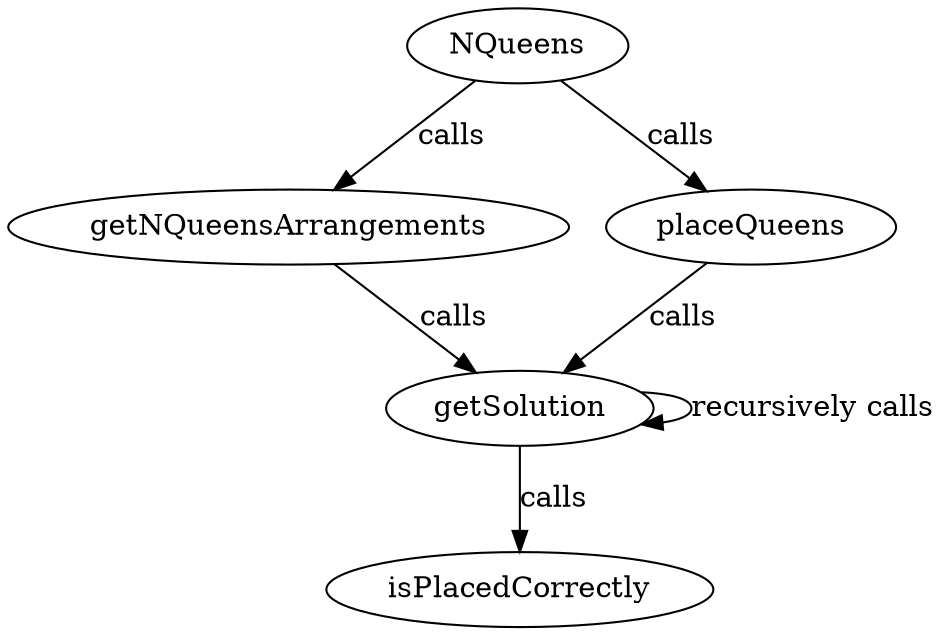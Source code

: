digraph CallGraph {
    "NQueens" -> "getNQueensArrangements" [label="calls"];
    "NQueens" -> "placeQueens" [label="calls"];
    "getNQueensArrangements" -> "getSolution" [label="calls"];
    "placeQueens" -> "getSolution" [label="calls"];
    "getSolution" -> "isPlacedCorrectly" [label="calls"];
    "getSolution" -> "getSolution" [label="recursively calls"];
}
